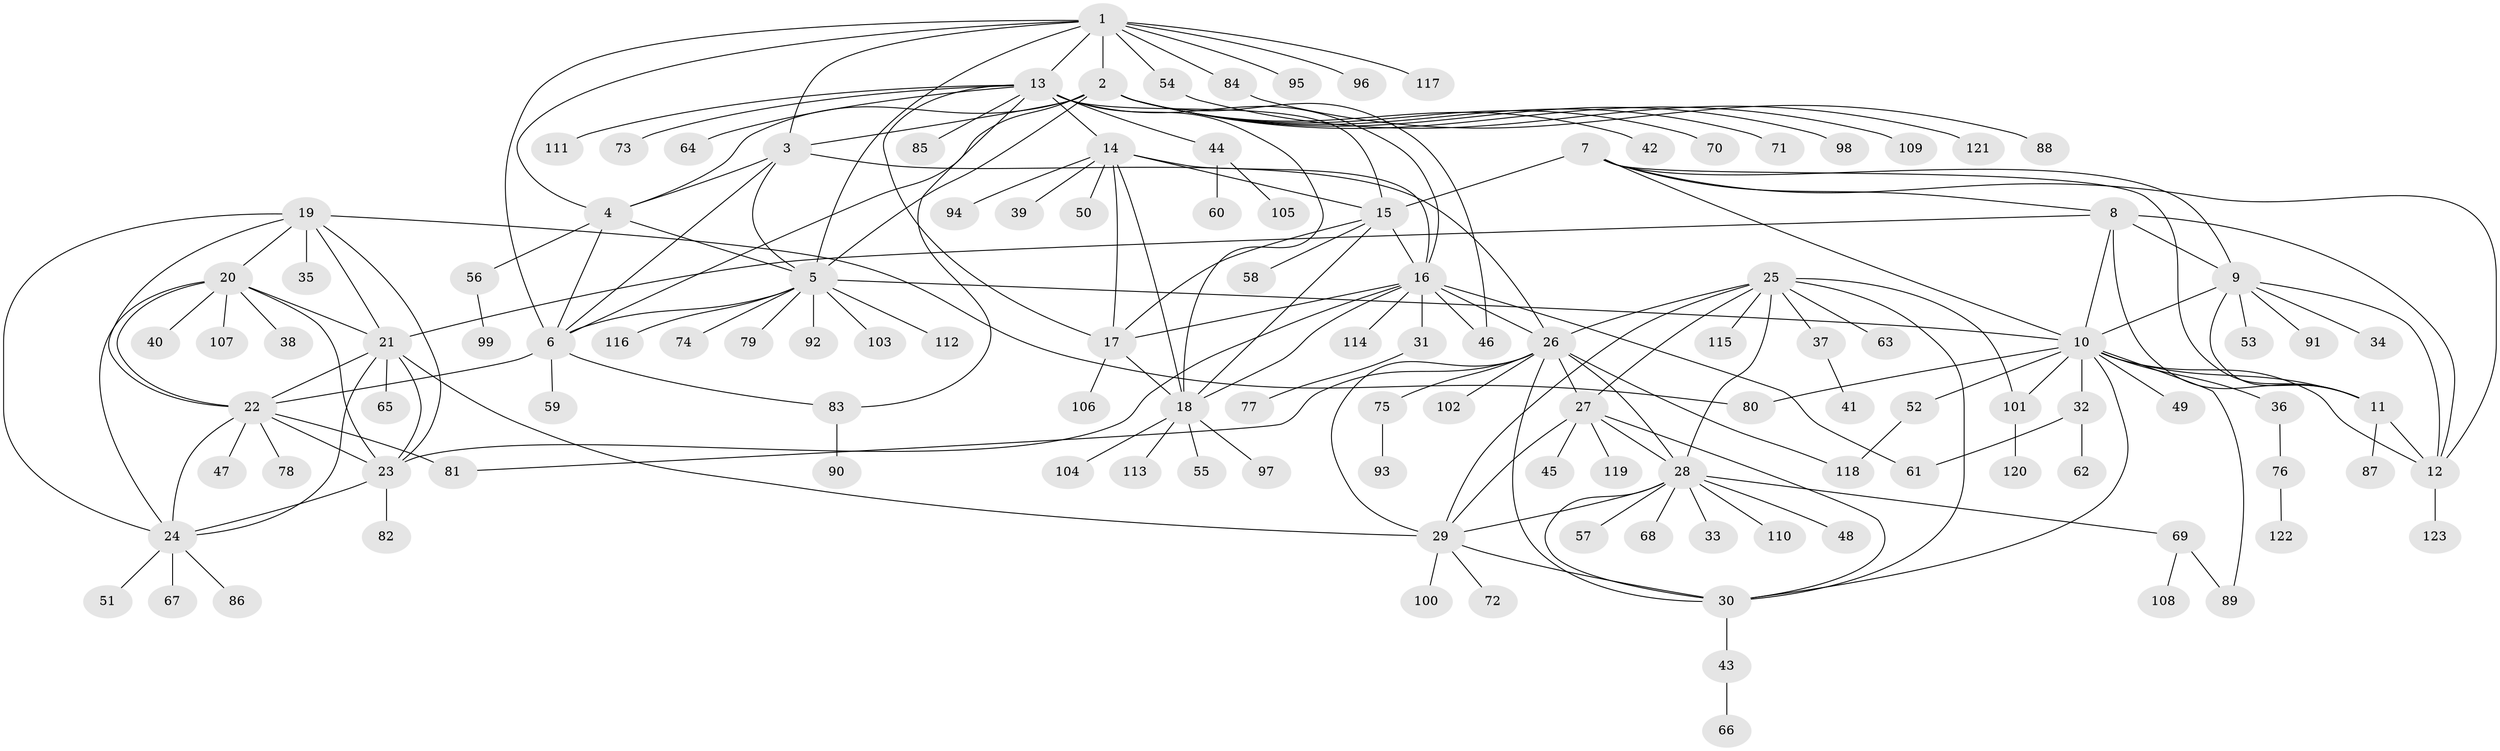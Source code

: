 // Generated by graph-tools (version 1.1) at 2025/37/03/09/25 02:37:20]
// undirected, 123 vertices, 186 edges
graph export_dot {
graph [start="1"]
  node [color=gray90,style=filled];
  1;
  2;
  3;
  4;
  5;
  6;
  7;
  8;
  9;
  10;
  11;
  12;
  13;
  14;
  15;
  16;
  17;
  18;
  19;
  20;
  21;
  22;
  23;
  24;
  25;
  26;
  27;
  28;
  29;
  30;
  31;
  32;
  33;
  34;
  35;
  36;
  37;
  38;
  39;
  40;
  41;
  42;
  43;
  44;
  45;
  46;
  47;
  48;
  49;
  50;
  51;
  52;
  53;
  54;
  55;
  56;
  57;
  58;
  59;
  60;
  61;
  62;
  63;
  64;
  65;
  66;
  67;
  68;
  69;
  70;
  71;
  72;
  73;
  74;
  75;
  76;
  77;
  78;
  79;
  80;
  81;
  82;
  83;
  84;
  85;
  86;
  87;
  88;
  89;
  90;
  91;
  92;
  93;
  94;
  95;
  96;
  97;
  98;
  99;
  100;
  101;
  102;
  103;
  104;
  105;
  106;
  107;
  108;
  109;
  110;
  111;
  112;
  113;
  114;
  115;
  116;
  117;
  118;
  119;
  120;
  121;
  122;
  123;
  1 -- 2;
  1 -- 3;
  1 -- 4;
  1 -- 5;
  1 -- 6;
  1 -- 13;
  1 -- 54;
  1 -- 84;
  1 -- 95;
  1 -- 96;
  1 -- 117;
  2 -- 3;
  2 -- 4;
  2 -- 5;
  2 -- 6;
  2 -- 42;
  2 -- 46;
  2 -- 70;
  2 -- 71;
  2 -- 98;
  2 -- 109;
  3 -- 4;
  3 -- 5;
  3 -- 6;
  3 -- 26;
  4 -- 5;
  4 -- 6;
  4 -- 56;
  5 -- 6;
  5 -- 10;
  5 -- 74;
  5 -- 79;
  5 -- 92;
  5 -- 103;
  5 -- 112;
  5 -- 116;
  6 -- 22;
  6 -- 59;
  6 -- 83;
  7 -- 8;
  7 -- 9;
  7 -- 10;
  7 -- 11;
  7 -- 12;
  7 -- 15;
  8 -- 9;
  8 -- 10;
  8 -- 11;
  8 -- 12;
  8 -- 21;
  9 -- 10;
  9 -- 11;
  9 -- 12;
  9 -- 34;
  9 -- 53;
  9 -- 91;
  10 -- 11;
  10 -- 12;
  10 -- 30;
  10 -- 32;
  10 -- 36;
  10 -- 49;
  10 -- 52;
  10 -- 80;
  10 -- 89;
  10 -- 101;
  11 -- 12;
  11 -- 87;
  12 -- 123;
  13 -- 14;
  13 -- 15;
  13 -- 16;
  13 -- 17;
  13 -- 18;
  13 -- 44;
  13 -- 64;
  13 -- 73;
  13 -- 83;
  13 -- 85;
  13 -- 111;
  14 -- 15;
  14 -- 16;
  14 -- 17;
  14 -- 18;
  14 -- 39;
  14 -- 50;
  14 -- 94;
  15 -- 16;
  15 -- 17;
  15 -- 18;
  15 -- 58;
  16 -- 17;
  16 -- 18;
  16 -- 23;
  16 -- 26;
  16 -- 31;
  16 -- 46;
  16 -- 61;
  16 -- 114;
  17 -- 18;
  17 -- 106;
  18 -- 55;
  18 -- 97;
  18 -- 104;
  18 -- 113;
  19 -- 20;
  19 -- 21;
  19 -- 22;
  19 -- 23;
  19 -- 24;
  19 -- 35;
  19 -- 80;
  20 -- 21;
  20 -- 22;
  20 -- 23;
  20 -- 24;
  20 -- 38;
  20 -- 40;
  20 -- 107;
  21 -- 22;
  21 -- 23;
  21 -- 24;
  21 -- 29;
  21 -- 65;
  22 -- 23;
  22 -- 24;
  22 -- 47;
  22 -- 78;
  22 -- 81;
  23 -- 24;
  23 -- 82;
  24 -- 51;
  24 -- 67;
  24 -- 86;
  25 -- 26;
  25 -- 27;
  25 -- 28;
  25 -- 29;
  25 -- 30;
  25 -- 37;
  25 -- 63;
  25 -- 101;
  25 -- 115;
  26 -- 27;
  26 -- 28;
  26 -- 29;
  26 -- 30;
  26 -- 75;
  26 -- 81;
  26 -- 102;
  26 -- 118;
  27 -- 28;
  27 -- 29;
  27 -- 30;
  27 -- 45;
  27 -- 119;
  28 -- 29;
  28 -- 30;
  28 -- 33;
  28 -- 48;
  28 -- 57;
  28 -- 68;
  28 -- 69;
  28 -- 110;
  29 -- 30;
  29 -- 72;
  29 -- 100;
  30 -- 43;
  31 -- 77;
  32 -- 61;
  32 -- 62;
  36 -- 76;
  37 -- 41;
  43 -- 66;
  44 -- 60;
  44 -- 105;
  52 -- 118;
  54 -- 121;
  56 -- 99;
  69 -- 89;
  69 -- 108;
  75 -- 93;
  76 -- 122;
  83 -- 90;
  84 -- 88;
  101 -- 120;
}
